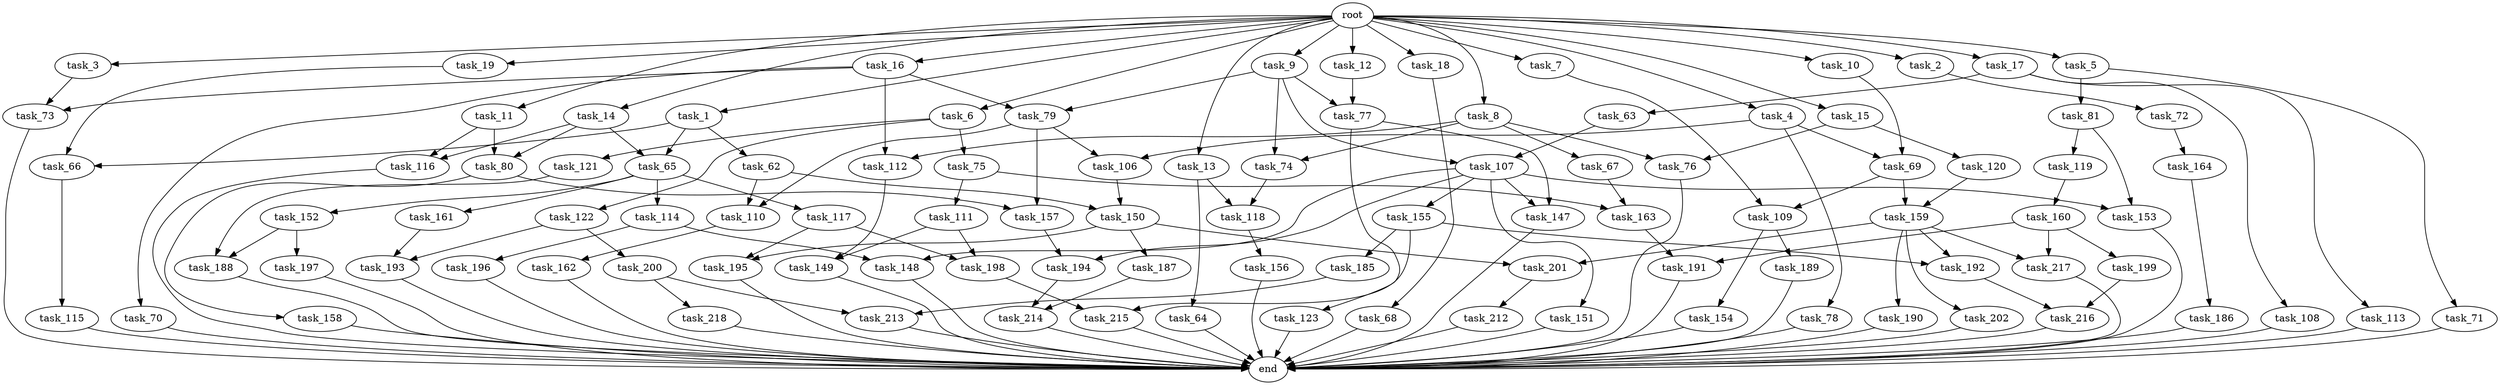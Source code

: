 digraph G {
  task_149 [size="1279900254.208000"];
  task_192 [size="858993459.200000"];
  task_16 [size="1.024000"];
  task_150 [size="858993459.200000"];
  task_212 [size="309237645.312000"];
  task_115 [size="137438953.472000"];
  task_158 [size="309237645.312000"];
  task_19 [size="1.024000"];
  task_12 [size="1.024000"];
  task_190 [size="549755813.888000"];
  task_119 [size="695784701.952000"];
  task_185 [size="309237645.312000"];
  task_11 [size="1.024000"];
  task_113 [size="77309411.328000"];
  task_68 [size="309237645.312000"];
  task_117 [size="77309411.328000"];
  task_162 [size="214748364.800000"];
  task_151 [size="695784701.952000"];
  task_62 [size="77309411.328000"];
  task_14 [size="1.024000"];
  task_1 [size="1.024000"];
  task_108 [size="77309411.328000"];
  task_156 [size="34359738.368000"];
  task_13 [size="1.024000"];
  task_123 [size="695784701.952000"];
  task_6 [size="1.024000"];
  task_79 [size="1168231104.512000"];
  task_72 [size="77309411.328000"];
  task_200 [size="137438953.472000"];
  task_63 [size="77309411.328000"];
  task_217 [size="1099511627.776000"];
  root [size="0.000000"];
  task_202 [size="549755813.888000"];
  task_216 [size="343597383.680000"];
  task_153 [size="1391569403.904000"];
  task_7 [size="1.024000"];
  task_74 [size="1279900254.208000"];
  task_148 [size="1116691496.960000"];
  task_18 [size="1.024000"];
  task_152 [size="77309411.328000"];
  task_106 [size="343597383.680000"];
  task_157 [size="343597383.680000"];
  task_198 [size="1116691496.960000"];
  task_215 [size="1168231104.512000"];
  task_155 [size="695784701.952000"];
  task_77 [size="996432412.672000"];
  task_195 [size="1005022347.264000"];
  task_2 [size="1.024000"];
  task_110 [size="343597383.680000"];
  task_66 [size="773094113.280000"];
  task_4 [size="1.024000"];
  task_218 [size="214748364.800000"];
  task_191 [size="764504178.688000"];
  task_112 [size="730144440.320000"];
  task_199 [size="549755813.888000"];
  task_65 [size="292057776.128000"];
  task_69 [size="446676598.784000"];
  task_73 [size="343597383.680000"];
  task_76 [size="841813590.016000"];
  task_188 [size="498216206.336000"];
  task_159 [size="1168231104.512000"];
  task_17 [size="1.024000"];
  task_154 [size="137438953.472000"];
  task_10 [size="1.024000"];
  task_81 [size="858993459.200000"];
  task_196 [size="420906795.008000"];
  task_213 [size="523986010.112000"];
  task_111 [size="137438953.472000"];
  task_163 [size="214748364.800000"];
  task_186 [size="137438953.472000"];
  task_187 [size="309237645.312000"];
  task_214 [size="249108103.168000"];
  task_75 [size="77309411.328000"];
  task_64 [size="137438953.472000"];
  task_121 [size="77309411.328000"];
  task_15 [size="1.024000"];
  end [size="0.000000"];
  task_164 [size="858993459.200000"];
  task_114 [size="77309411.328000"];
  task_70 [size="309237645.312000"];
  task_160 [size="77309411.328000"];
  task_193 [size="558345748.480000"];
  task_78 [size="309237645.312000"];
  task_3 [size="1.024000"];
  task_71 [size="858993459.200000"];
  task_197 [size="77309411.328000"];
  task_201 [size="858993459.200000"];
  task_194 [size="910533066.752000"];
  task_109 [size="446676598.784000"];
  task_8 [size="1.024000"];
  task_147 [size="1391569403.904000"];
  task_118 [size="996432412.672000"];
  task_9 [size="1.024000"];
  task_120 [size="420906795.008000"];
  task_5 [size="1.024000"];
  task_67 [size="420906795.008000"];
  task_161 [size="77309411.328000"];
  task_80 [size="1073741824.000000"];
  task_122 [size="77309411.328000"];
  task_107 [size="1554778161.152000"];
  task_189 [size="137438953.472000"];
  task_116 [size="1073741824.000000"];

  task_149 -> end [size="1.000000"];
  task_192 -> task_216 [size="301989888.000000"];
  task_16 -> task_70 [size="301989888.000000"];
  task_16 -> task_73 [size="301989888.000000"];
  task_16 -> task_112 [size="301989888.000000"];
  task_16 -> task_79 [size="301989888.000000"];
  task_150 -> task_187 [size="301989888.000000"];
  task_150 -> task_195 [size="301989888.000000"];
  task_150 -> task_201 [size="301989888.000000"];
  task_212 -> end [size="1.000000"];
  task_115 -> end [size="1.000000"];
  task_158 -> end [size="1.000000"];
  task_19 -> task_66 [size="679477248.000000"];
  task_12 -> task_77 [size="134217728.000000"];
  task_190 -> end [size="1.000000"];
  task_119 -> task_160 [size="75497472.000000"];
  task_185 -> task_213 [size="301989888.000000"];
  task_11 -> task_116 [size="838860800.000000"];
  task_11 -> task_80 [size="838860800.000000"];
  task_113 -> end [size="1.000000"];
  task_68 -> end [size="1.000000"];
  task_117 -> task_195 [size="679477248.000000"];
  task_117 -> task_198 [size="679477248.000000"];
  task_162 -> end [size="1.000000"];
  task_151 -> end [size="1.000000"];
  task_62 -> task_150 [size="301989888.000000"];
  task_62 -> task_110 [size="301989888.000000"];
  task_14 -> task_116 [size="209715200.000000"];
  task_14 -> task_80 [size="209715200.000000"];
  task_14 -> task_65 [size="209715200.000000"];
  task_1 -> task_66 [size="75497472.000000"];
  task_1 -> task_65 [size="75497472.000000"];
  task_1 -> task_62 [size="75497472.000000"];
  task_108 -> end [size="1.000000"];
  task_156 -> end [size="1.000000"];
  task_13 -> task_118 [size="134217728.000000"];
  task_13 -> task_64 [size="134217728.000000"];
  task_123 -> end [size="1.000000"];
  task_6 -> task_122 [size="75497472.000000"];
  task_6 -> task_75 [size="75497472.000000"];
  task_6 -> task_121 [size="75497472.000000"];
  task_79 -> task_106 [size="33554432.000000"];
  task_79 -> task_157 [size="33554432.000000"];
  task_79 -> task_110 [size="33554432.000000"];
  task_72 -> task_164 [size="838860800.000000"];
  task_200 -> task_218 [size="209715200.000000"];
  task_200 -> task_213 [size="209715200.000000"];
  task_63 -> task_107 [size="679477248.000000"];
  task_217 -> end [size="1.000000"];
  root -> task_2 [size="1.000000"];
  root -> task_7 [size="1.000000"];
  root -> task_5 [size="1.000000"];
  root -> task_11 [size="1.000000"];
  root -> task_10 [size="1.000000"];
  root -> task_16 [size="1.000000"];
  root -> task_4 [size="1.000000"];
  root -> task_17 [size="1.000000"];
  root -> task_3 [size="1.000000"];
  root -> task_13 [size="1.000000"];
  root -> task_18 [size="1.000000"];
  root -> task_9 [size="1.000000"];
  root -> task_19 [size="1.000000"];
  root -> task_6 [size="1.000000"];
  root -> task_14 [size="1.000000"];
  root -> task_8 [size="1.000000"];
  root -> task_12 [size="1.000000"];
  root -> task_15 [size="1.000000"];
  root -> task_1 [size="1.000000"];
  task_202 -> end [size="1.000000"];
  task_216 -> end [size="1.000000"];
  task_153 -> end [size="1.000000"];
  task_7 -> task_109 [size="134217728.000000"];
  task_74 -> task_118 [size="838860800.000000"];
  task_148 -> end [size="1.000000"];
  task_18 -> task_68 [size="301989888.000000"];
  task_152 -> task_197 [size="75497472.000000"];
  task_152 -> task_188 [size="75497472.000000"];
  task_106 -> task_150 [size="536870912.000000"];
  task_157 -> task_194 [size="209715200.000000"];
  task_198 -> task_215 [size="838860800.000000"];
  task_215 -> end [size="1.000000"];
  task_155 -> task_215 [size="301989888.000000"];
  task_155 -> task_185 [size="301989888.000000"];
  task_155 -> task_192 [size="301989888.000000"];
  task_77 -> task_123 [size="679477248.000000"];
  task_77 -> task_147 [size="679477248.000000"];
  task_195 -> end [size="1.000000"];
  task_2 -> task_72 [size="75497472.000000"];
  task_110 -> task_162 [size="209715200.000000"];
  task_66 -> task_115 [size="134217728.000000"];
  task_4 -> task_78 [size="301989888.000000"];
  task_4 -> task_106 [size="301989888.000000"];
  task_4 -> task_69 [size="301989888.000000"];
  task_218 -> end [size="1.000000"];
  task_191 -> end [size="1.000000"];
  task_112 -> task_149 [size="838860800.000000"];
  task_199 -> task_216 [size="33554432.000000"];
  task_65 -> task_114 [size="75497472.000000"];
  task_65 -> task_152 [size="75497472.000000"];
  task_65 -> task_117 [size="75497472.000000"];
  task_65 -> task_161 [size="75497472.000000"];
  task_69 -> task_159 [size="301989888.000000"];
  task_69 -> task_109 [size="301989888.000000"];
  task_73 -> end [size="1.000000"];
  task_76 -> end [size="1.000000"];
  task_188 -> end [size="1.000000"];
  task_159 -> task_202 [size="536870912.000000"];
  task_159 -> task_217 [size="536870912.000000"];
  task_159 -> task_192 [size="536870912.000000"];
  task_159 -> task_201 [size="536870912.000000"];
  task_159 -> task_190 [size="536870912.000000"];
  task_17 -> task_108 [size="75497472.000000"];
  task_17 -> task_113 [size="75497472.000000"];
  task_17 -> task_63 [size="75497472.000000"];
  task_154 -> end [size="1.000000"];
  task_10 -> task_69 [size="134217728.000000"];
  task_81 -> task_119 [size="679477248.000000"];
  task_81 -> task_153 [size="679477248.000000"];
  task_196 -> end [size="1.000000"];
  task_213 -> end [size="1.000000"];
  task_111 -> task_149 [size="411041792.000000"];
  task_111 -> task_198 [size="411041792.000000"];
  task_163 -> task_191 [size="209715200.000000"];
  task_186 -> end [size="1.000000"];
  task_187 -> task_214 [size="209715200.000000"];
  task_214 -> end [size="1.000000"];
  task_75 -> task_111 [size="134217728.000000"];
  task_75 -> task_163 [size="134217728.000000"];
  task_64 -> end [size="1.000000"];
  task_121 -> task_188 [size="411041792.000000"];
  task_15 -> task_120 [size="411041792.000000"];
  task_15 -> task_76 [size="411041792.000000"];
  task_164 -> task_186 [size="134217728.000000"];
  task_114 -> task_148 [size="411041792.000000"];
  task_114 -> task_196 [size="411041792.000000"];
  task_70 -> end [size="1.000000"];
  task_160 -> task_191 [size="536870912.000000"];
  task_160 -> task_217 [size="536870912.000000"];
  task_160 -> task_199 [size="536870912.000000"];
  task_193 -> end [size="1.000000"];
  task_78 -> end [size="1.000000"];
  task_3 -> task_73 [size="33554432.000000"];
  task_71 -> end [size="1.000000"];
  task_197 -> end [size="1.000000"];
  task_201 -> task_212 [size="301989888.000000"];
  task_194 -> task_214 [size="33554432.000000"];
  task_109 -> task_189 [size="134217728.000000"];
  task_109 -> task_154 [size="134217728.000000"];
  task_8 -> task_74 [size="411041792.000000"];
  task_8 -> task_67 [size="411041792.000000"];
  task_8 -> task_76 [size="411041792.000000"];
  task_8 -> task_112 [size="411041792.000000"];
  task_147 -> end [size="1.000000"];
  task_118 -> task_156 [size="33554432.000000"];
  task_9 -> task_74 [size="838860800.000000"];
  task_9 -> task_77 [size="838860800.000000"];
  task_9 -> task_79 [size="838860800.000000"];
  task_9 -> task_107 [size="838860800.000000"];
  task_120 -> task_159 [size="838860800.000000"];
  task_5 -> task_71 [size="838860800.000000"];
  task_5 -> task_81 [size="838860800.000000"];
  task_67 -> task_163 [size="75497472.000000"];
  task_161 -> task_193 [size="411041792.000000"];
  task_80 -> task_157 [size="301989888.000000"];
  task_80 -> task_158 [size="301989888.000000"];
  task_122 -> task_193 [size="134217728.000000"];
  task_122 -> task_200 [size="134217728.000000"];
  task_107 -> task_148 [size="679477248.000000"];
  task_107 -> task_147 [size="679477248.000000"];
  task_107 -> task_194 [size="679477248.000000"];
  task_107 -> task_151 [size="679477248.000000"];
  task_107 -> task_155 [size="679477248.000000"];
  task_107 -> task_153 [size="679477248.000000"];
  task_189 -> end [size="1.000000"];
  task_116 -> end [size="1.000000"];
}

